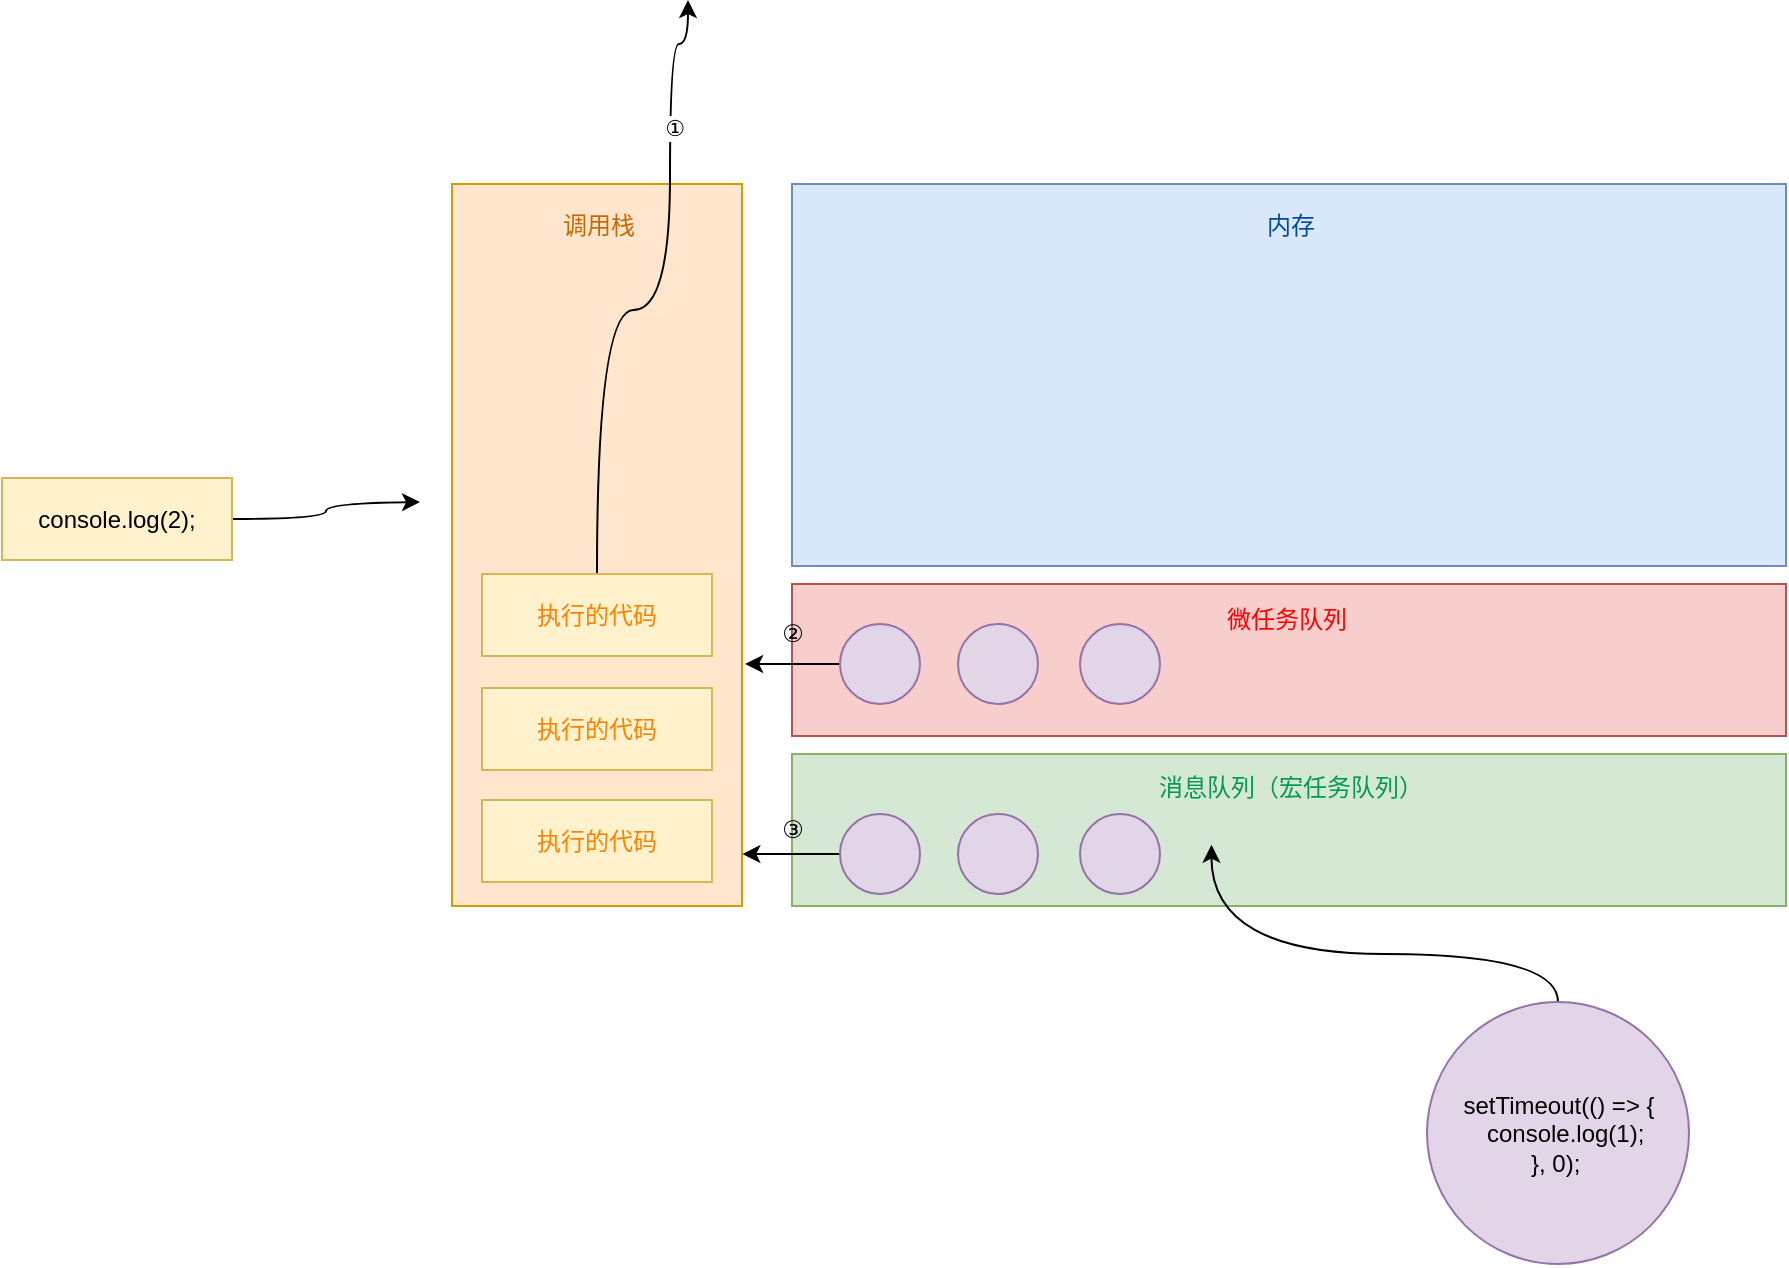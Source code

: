 <mxfile version="21.2.3" type="github">
  <diagram name="第 1 页" id="ukW6IRPNYCoX4CB_K7oK">
    <mxGraphModel dx="1750" dy="1343" grid="0" gridSize="10" guides="1" tooltips="1" connect="1" arrows="1" fold="1" page="0" pageScale="1" pageWidth="827" pageHeight="1169" math="0" shadow="0">
      <root>
        <mxCell id="0" />
        <mxCell id="1" parent="0" />
        <mxCell id="XJlU7_IvsuGNPYF5x57V-2" value="" style="whiteSpace=wrap;html=1;fillColor=#ffe6cc;strokeColor=#d79b00;" vertex="1" parent="1">
          <mxGeometry x="-260" y="-543" width="145" height="361" as="geometry" />
        </mxCell>
        <mxCell id="XJlU7_IvsuGNPYF5x57V-3" value="&lt;font color=&quot;#cc6600&quot;&gt;调用栈&lt;/font&gt;" style="text;html=1;align=center;verticalAlign=middle;resizable=0;points=[];autosize=1;strokeColor=none;fillColor=none;" vertex="1" parent="1">
          <mxGeometry x="-214.5" y="-535" width="54" height="26" as="geometry" />
        </mxCell>
        <mxCell id="XJlU7_IvsuGNPYF5x57V-4" value="" style="whiteSpace=wrap;html=1;fillColor=#dae8fc;strokeColor=#6c8ebf;" vertex="1" parent="1">
          <mxGeometry x="-90" y="-543" width="497" height="191" as="geometry" />
        </mxCell>
        <mxCell id="XJlU7_IvsuGNPYF5x57V-5" value="&lt;font color=&quot;#004c99&quot;&gt;内存&lt;/font&gt;" style="text;html=1;align=center;verticalAlign=middle;resizable=0;points=[];autosize=1;strokeColor=none;fillColor=none;fontColor=#003366;" vertex="1" parent="1">
          <mxGeometry x="137.5" y="-535" width="42" height="26" as="geometry" />
        </mxCell>
        <mxCell id="XJlU7_IvsuGNPYF5x57V-6" value="&lt;font color=&quot;#ff8000&quot;&gt;执行的代码&lt;/font&gt;" style="whiteSpace=wrap;html=1;fillColor=#fff2cc;strokeColor=#d6b656;" vertex="1" parent="1">
          <mxGeometry x="-245" y="-235" width="115" height="41" as="geometry" />
        </mxCell>
        <mxCell id="XJlU7_IvsuGNPYF5x57V-7" value="&lt;font color=&quot;#ff8000&quot;&gt;执行的代码&lt;/font&gt;" style="whiteSpace=wrap;html=1;fillColor=#fff2cc;strokeColor=#d6b656;" vertex="1" parent="1">
          <mxGeometry x="-245" y="-291" width="115" height="41" as="geometry" />
        </mxCell>
        <mxCell id="XJlU7_IvsuGNPYF5x57V-26" style="edgeStyle=orthogonalEdgeStyle;curved=1;rounded=0;orthogonalLoop=1;jettySize=auto;html=1;" edge="1" parent="1" source="XJlU7_IvsuGNPYF5x57V-8">
          <mxGeometry relative="1" as="geometry">
            <mxPoint x="-142" y="-635" as="targetPoint" />
            <Array as="points">
              <mxPoint x="-188" y="-480" />
              <mxPoint x="-151" y="-480" />
              <mxPoint x="-151" y="-613" />
            </Array>
          </mxGeometry>
        </mxCell>
        <mxCell id="XJlU7_IvsuGNPYF5x57V-29" value="①" style="edgeLabel;html=1;align=center;verticalAlign=middle;resizable=0;points=[];" vertex="1" connectable="0" parent="XJlU7_IvsuGNPYF5x57V-26">
          <mxGeometry x="0.563" y="-2" relative="1" as="geometry">
            <mxPoint as="offset" />
          </mxGeometry>
        </mxCell>
        <mxCell id="XJlU7_IvsuGNPYF5x57V-8" value="&lt;font color=&quot;#ff8000&quot;&gt;执行的代码&lt;/font&gt;" style="whiteSpace=wrap;html=1;fillColor=#fff2cc;strokeColor=#d6b656;" vertex="1" parent="1">
          <mxGeometry x="-245" y="-348" width="115" height="41" as="geometry" />
        </mxCell>
        <mxCell id="XJlU7_IvsuGNPYF5x57V-9" value="" style="whiteSpace=wrap;html=1;fillColor=#d5e8d4;strokeColor=#82b366;" vertex="1" parent="1">
          <mxGeometry x="-90" y="-258" width="497" height="76" as="geometry" />
        </mxCell>
        <mxCell id="XJlU7_IvsuGNPYF5x57V-10" value="消息队列（宏任务队列）" style="text;html=1;align=center;verticalAlign=middle;resizable=0;points=[];autosize=1;strokeColor=none;fillColor=none;fontColor=#00994D;" vertex="1" parent="1">
          <mxGeometry x="83.5" y="-254" width="150" height="26" as="geometry" />
        </mxCell>
        <mxCell id="XJlU7_IvsuGNPYF5x57V-28" style="edgeStyle=orthogonalEdgeStyle;curved=1;rounded=0;orthogonalLoop=1;jettySize=auto;html=1;entryX=1.001;entryY=0.928;entryDx=0;entryDy=0;entryPerimeter=0;" edge="1" parent="1" source="XJlU7_IvsuGNPYF5x57V-12" target="XJlU7_IvsuGNPYF5x57V-2">
          <mxGeometry relative="1" as="geometry" />
        </mxCell>
        <mxCell id="XJlU7_IvsuGNPYF5x57V-12" value="" style="ellipse;whiteSpace=wrap;html=1;fillColor=#e1d5e7;strokeColor=#9673a6;" vertex="1" parent="1">
          <mxGeometry x="-66" y="-228" width="40" height="40" as="geometry" />
        </mxCell>
        <mxCell id="XJlU7_IvsuGNPYF5x57V-13" value="" style="ellipse;whiteSpace=wrap;html=1;fillColor=#e1d5e7;strokeColor=#9673a6;" vertex="1" parent="1">
          <mxGeometry x="-7" y="-228" width="40" height="40" as="geometry" />
        </mxCell>
        <mxCell id="XJlU7_IvsuGNPYF5x57V-14" value="" style="ellipse;whiteSpace=wrap;html=1;fillColor=#e1d5e7;strokeColor=#9673a6;" vertex="1" parent="1">
          <mxGeometry x="54" y="-228" width="40" height="40" as="geometry" />
        </mxCell>
        <mxCell id="XJlU7_IvsuGNPYF5x57V-31" value="③" style="text;strokeColor=none;align=center;fillColor=none;html=1;verticalAlign=middle;whiteSpace=wrap;rounded=0;" vertex="1" parent="1">
          <mxGeometry x="-108" y="-231.5" width="37" height="23" as="geometry" />
        </mxCell>
        <mxCell id="XJlU7_IvsuGNPYF5x57V-36" style="edgeStyle=orthogonalEdgeStyle;curved=1;rounded=0;orthogonalLoop=1;jettySize=auto;html=1;entryX=0.422;entryY=0.597;entryDx=0;entryDy=0;entryPerimeter=0;" edge="1" parent="1" source="XJlU7_IvsuGNPYF5x57V-35" target="XJlU7_IvsuGNPYF5x57V-9">
          <mxGeometry relative="1" as="geometry" />
        </mxCell>
        <mxCell id="XJlU7_IvsuGNPYF5x57V-35" value="&lt;div&gt;setTimeout(() =&amp;gt; {&lt;/div&gt;&lt;div&gt;&amp;nbsp; console.log(1);&lt;/div&gt;&lt;div&gt;}, 0);&amp;nbsp;&lt;/div&gt;" style="ellipse;whiteSpace=wrap;html=1;fillColor=#e1d5e7;strokeColor=#9673a6;" vertex="1" parent="1">
          <mxGeometry x="227.5" y="-134" width="131" height="131" as="geometry" />
        </mxCell>
        <mxCell id="XJlU7_IvsuGNPYF5x57V-40" style="edgeStyle=orthogonalEdgeStyle;curved=1;rounded=0;orthogonalLoop=1;jettySize=auto;html=1;" edge="1" parent="1" source="XJlU7_IvsuGNPYF5x57V-37">
          <mxGeometry relative="1" as="geometry">
            <mxPoint x="-276" y="-384" as="targetPoint" />
          </mxGeometry>
        </mxCell>
        <mxCell id="XJlU7_IvsuGNPYF5x57V-37" value="console.log(2);" style="whiteSpace=wrap;html=1;fillColor=#fff2cc;strokeColor=#d6b656;" vertex="1" parent="1">
          <mxGeometry x="-485" y="-396" width="115" height="41" as="geometry" />
        </mxCell>
        <mxCell id="XJlU7_IvsuGNPYF5x57V-41" value="" style="whiteSpace=wrap;html=1;fillColor=#f8cecc;strokeColor=#b85450;" vertex="1" parent="1">
          <mxGeometry x="-90" y="-343" width="497" height="76" as="geometry" />
        </mxCell>
        <mxCell id="XJlU7_IvsuGNPYF5x57V-42" value="微任务队列" style="text;html=1;align=center;verticalAlign=middle;resizable=0;points=[];autosize=1;strokeColor=none;fillColor=none;fontColor=#FF0000;" vertex="1" parent="1">
          <mxGeometry x="118" y="-338" width="78" height="26" as="geometry" />
        </mxCell>
        <mxCell id="XJlU7_IvsuGNPYF5x57V-46" style="edgeStyle=orthogonalEdgeStyle;curved=1;rounded=0;orthogonalLoop=1;jettySize=auto;html=1;" edge="1" parent="1" source="XJlU7_IvsuGNPYF5x57V-43">
          <mxGeometry relative="1" as="geometry">
            <mxPoint x="-113.448" y="-303" as="targetPoint" />
          </mxGeometry>
        </mxCell>
        <mxCell id="XJlU7_IvsuGNPYF5x57V-43" value="" style="ellipse;whiteSpace=wrap;html=1;fillColor=#e1d5e7;strokeColor=#9673a6;" vertex="1" parent="1">
          <mxGeometry x="-66" y="-323" width="40" height="40" as="geometry" />
        </mxCell>
        <mxCell id="XJlU7_IvsuGNPYF5x57V-44" value="" style="ellipse;whiteSpace=wrap;html=1;fillColor=#e1d5e7;strokeColor=#9673a6;" vertex="1" parent="1">
          <mxGeometry x="-7" y="-323" width="40" height="40" as="geometry" />
        </mxCell>
        <mxCell id="XJlU7_IvsuGNPYF5x57V-45" value="" style="ellipse;whiteSpace=wrap;html=1;fillColor=#e1d5e7;strokeColor=#9673a6;" vertex="1" parent="1">
          <mxGeometry x="54" y="-323" width="40" height="40" as="geometry" />
        </mxCell>
        <mxCell id="XJlU7_IvsuGNPYF5x57V-47" value="②" style="text;strokeColor=none;align=center;fillColor=none;html=1;verticalAlign=middle;whiteSpace=wrap;rounded=0;" vertex="1" parent="1">
          <mxGeometry x="-108" y="-330" width="37" height="23" as="geometry" />
        </mxCell>
      </root>
    </mxGraphModel>
  </diagram>
</mxfile>
